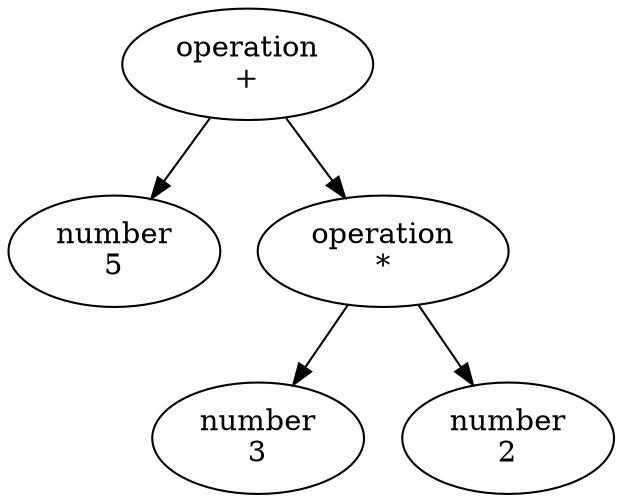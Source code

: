 digraph AST {
  node0 [label="operation\n+"];
  node1 [label="number\n5"];
  node0 -> node1;
  node2 [label="operation\n*"];
  node0 -> node2;
  node3 [label="number\n3"];
  node2 -> node3;
  node4 [label="number\n2"];
  node2 -> node4;
}
